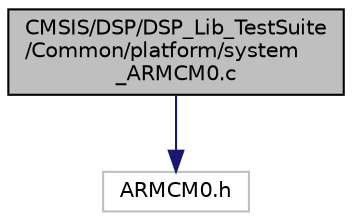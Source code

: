 digraph "CMSIS/DSP/DSP_Lib_TestSuite/Common/platform/system_ARMCM0.c"
{
 // LATEX_PDF_SIZE
  edge [fontname="Helvetica",fontsize="10",labelfontname="Helvetica",labelfontsize="10"];
  node [fontname="Helvetica",fontsize="10",shape=record];
  Node1 [label="CMSIS/DSP/DSP_Lib_TestSuite\l/Common/platform/system\l_ARMCM0.c",height=0.2,width=0.4,color="black", fillcolor="grey75", style="filled", fontcolor="black",tooltip="CMSIS Device System Source File for ARMCM0 Device Series."];
  Node1 -> Node2 [color="midnightblue",fontsize="10",style="solid",fontname="Helvetica"];
  Node2 [label="ARMCM0.h",height=0.2,width=0.4,color="grey75", fillcolor="white", style="filled",tooltip=" "];
}
